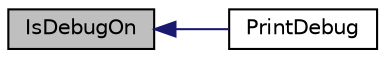 digraph G
{
  edge [fontname="Helvetica",fontsize="10",labelfontname="Helvetica",labelfontsize="10"];
  node [fontname="Helvetica",fontsize="10",shape=record];
  rankdir=LR;
  Node1 [label="IsDebugOn",height=0.2,width=0.4,color="black", fillcolor="grey75", style="filled" fontcolor="black"];
  Node1 -> Node2 [dir=back,color="midnightblue",fontsize="10",style="solid",fontname="Helvetica"];
  Node2 [label="PrintDebug",height=0.2,width=0.4,color="black", fillcolor="white", style="filled",URL="$lib_2utility_8h.html#a792c588e9321d93476dec66f6cdd53a3"];
}
